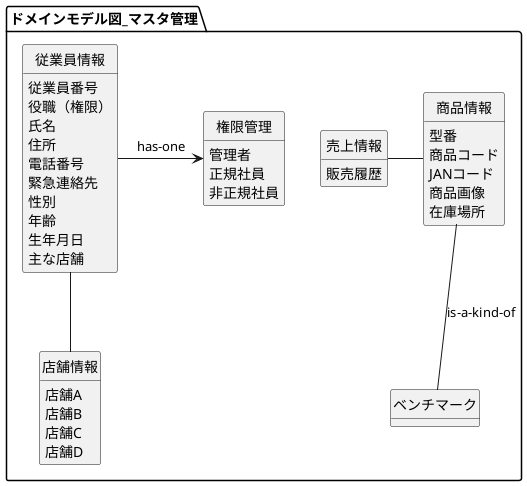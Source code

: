@startuml domainmodel
' left to right direction

hide circle
hide method

package ドメインモデル図_マスタ管理 {
  ' class 商品 #F5A9BC
  ' class 予約商品 #F5A9BC
  ' class 在庫商品 #F5A9BC
  ' class カテゴリ
  ' class レビュー
  ' class カート
  ' class 注文 #CEF6F5
  ' class ウィッシュリスト
  ' class 登録情報 #A9C6F6
  class 商品情報
  class ベンチマーク
  class 売上情報
  class 従業員情報
  class 店舗情報
  class 権限管理

  権限管理 : 管理者
  権限管理 : 正規社員
  権限管理 : 非正規社員
  従業員情報 : 従業員番号
  従業員情報 : 役職（権限）
  従業員情報 : 氏名
  従業員情報 : 住所
  従業員情報 : 電話番号
  従業員情報 : 緊急連絡先
  従業員情報 : 性別
  従業員情報 : 年齢
  従業員情報 : 生年月日
  従業員情報 : 主な店舗
  商品情報 : 型番
  商品情報 : 商品コード
  商品情報 : JANコード
  商品情報 : 商品画像
  商品情報 : 在庫場所
  売上情報 : 販売履歴
  店舗情報 : 店舗A
  店舗情報 : 店舗B
  店舗情報 : 店舗C
  店舗情報 : 店舗D

  従業員情報 -- 店舗情報
  商品情報 -left- 売上情報


  ' mix_actor 管理者
  ' mix_actor 正規社員

  ' 商品 : 型番
  ' 商品 : 価格
  ' 登録情報 : メールアドレス

  従業員情報 -> 権限管理 : has-one
  商品情報 -- ベンチマーク : is-a-kind-of
  ' ユーザ --> カート
  ' カート o--> 商品 : has-many
  ' 商品 <--o カテゴリ
  ' ユーザ o--> 注文
  ' 注文 o--> 商品
  ' ユーザ --> ウィッシュリスト
  ' ウィッシュリスト o--> 商品
  ' ユーザ o--> レビュー
  ' レビュー <--o 商品

  ' 商品 <|-- 予約商品 : is-a-kind-of
  ' 商品 <|-- 在庫商品 : is-a-kind-of
}
@enduml